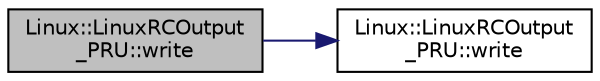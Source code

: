digraph "Linux::LinuxRCOutput_PRU::write"
{
 // INTERACTIVE_SVG=YES
  edge [fontname="Helvetica",fontsize="10",labelfontname="Helvetica",labelfontsize="10"];
  node [fontname="Helvetica",fontsize="10",shape=record];
  rankdir="LR";
  Node1 [label="Linux::LinuxRCOutput\l_PRU::write",height=0.2,width=0.4,color="black", fillcolor="grey75", style="filled" fontcolor="black"];
  Node1 -> Node2 [color="midnightblue",fontsize="10",style="solid",fontname="Helvetica"];
  Node2 [label="Linux::LinuxRCOutput\l_PRU::write",height=0.2,width=0.4,color="black", fillcolor="white", style="filled",URL="$classLinux_1_1LinuxRCOutput__PRU.html#a27d93b5a72b10597b9f25382473cb4bb"];
}
